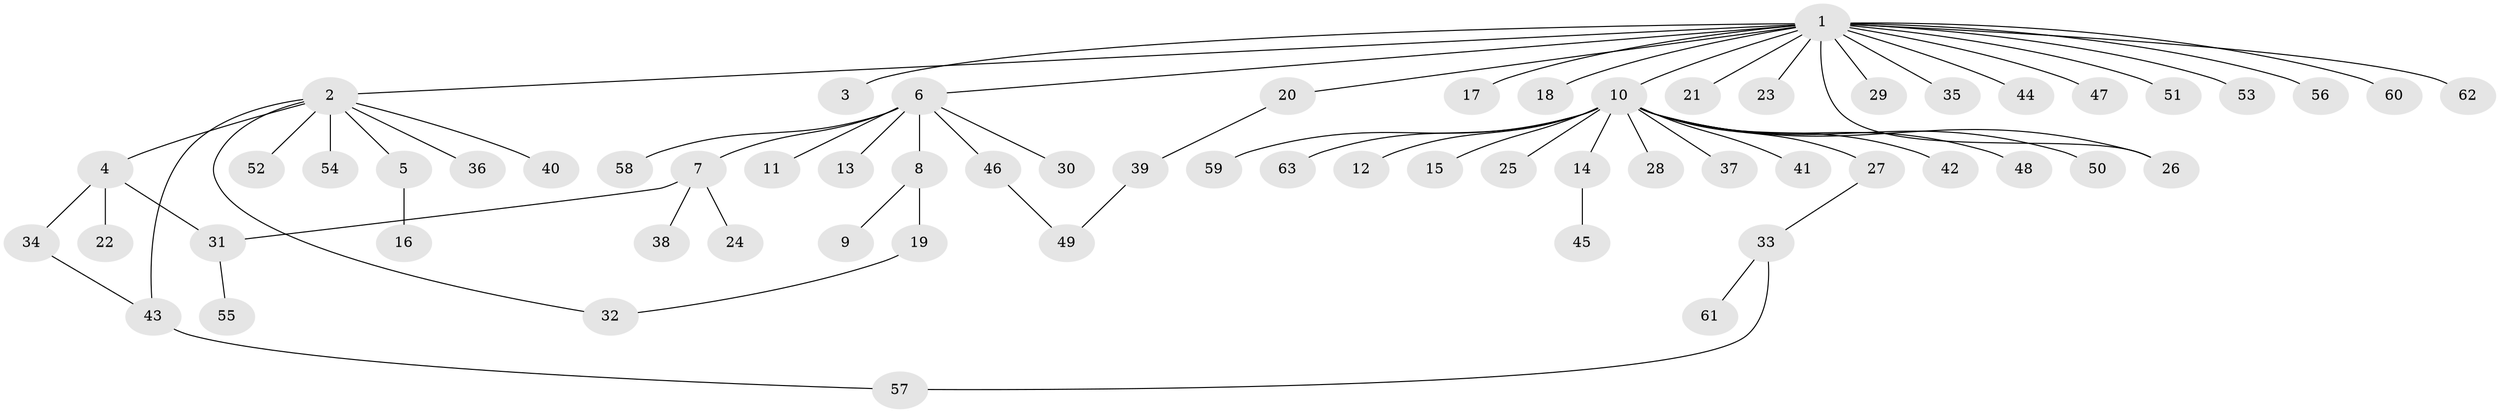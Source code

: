 // original degree distribution, {20: 0.011363636363636364, 10: 0.011363636363636364, 1: 0.625, 5: 0.022727272727272728, 3: 0.07954545454545454, 9: 0.011363636363636364, 4: 0.03409090909090909, 2: 0.19318181818181818, 17: 0.011363636363636364}
// Generated by graph-tools (version 1.1) at 2025/50/03/04/25 22:50:38]
// undirected, 63 vertices, 68 edges
graph export_dot {
  node [color=gray90,style=filled];
  1;
  2;
  3;
  4;
  5;
  6;
  7;
  8;
  9;
  10;
  11;
  12;
  13;
  14;
  15;
  16;
  17;
  18;
  19;
  20;
  21;
  22;
  23;
  24;
  25;
  26;
  27;
  28;
  29;
  30;
  31;
  32;
  33;
  34;
  35;
  36;
  37;
  38;
  39;
  40;
  41;
  42;
  43;
  44;
  45;
  46;
  47;
  48;
  49;
  50;
  51;
  52;
  53;
  54;
  55;
  56;
  57;
  58;
  59;
  60;
  61;
  62;
  63;
  1 -- 2 [weight=1.0];
  1 -- 3 [weight=1.0];
  1 -- 6 [weight=1.0];
  1 -- 10 [weight=1.0];
  1 -- 17 [weight=1.0];
  1 -- 18 [weight=1.0];
  1 -- 20 [weight=1.0];
  1 -- 21 [weight=1.0];
  1 -- 23 [weight=1.0];
  1 -- 26 [weight=1.0];
  1 -- 29 [weight=1.0];
  1 -- 35 [weight=1.0];
  1 -- 44 [weight=1.0];
  1 -- 47 [weight=1.0];
  1 -- 51 [weight=1.0];
  1 -- 53 [weight=1.0];
  1 -- 56 [weight=1.0];
  1 -- 60 [weight=1.0];
  1 -- 62 [weight=1.0];
  2 -- 4 [weight=1.0];
  2 -- 5 [weight=1.0];
  2 -- 32 [weight=1.0];
  2 -- 36 [weight=1.0];
  2 -- 40 [weight=1.0];
  2 -- 43 [weight=1.0];
  2 -- 52 [weight=1.0];
  2 -- 54 [weight=1.0];
  4 -- 22 [weight=1.0];
  4 -- 31 [weight=1.0];
  4 -- 34 [weight=1.0];
  5 -- 16 [weight=1.0];
  6 -- 7 [weight=1.0];
  6 -- 8 [weight=1.0];
  6 -- 11 [weight=1.0];
  6 -- 13 [weight=1.0];
  6 -- 30 [weight=1.0];
  6 -- 46 [weight=1.0];
  6 -- 58 [weight=1.0];
  7 -- 24 [weight=1.0];
  7 -- 31 [weight=1.0];
  7 -- 38 [weight=1.0];
  8 -- 9 [weight=1.0];
  8 -- 19 [weight=1.0];
  10 -- 12 [weight=1.0];
  10 -- 14 [weight=1.0];
  10 -- 15 [weight=1.0];
  10 -- 25 [weight=1.0];
  10 -- 26 [weight=2.0];
  10 -- 27 [weight=1.0];
  10 -- 28 [weight=1.0];
  10 -- 37 [weight=1.0];
  10 -- 41 [weight=1.0];
  10 -- 42 [weight=1.0];
  10 -- 48 [weight=1.0];
  10 -- 50 [weight=1.0];
  10 -- 59 [weight=1.0];
  10 -- 63 [weight=1.0];
  14 -- 45 [weight=1.0];
  19 -- 32 [weight=1.0];
  20 -- 39 [weight=1.0];
  27 -- 33 [weight=1.0];
  31 -- 55 [weight=1.0];
  33 -- 57 [weight=1.0];
  33 -- 61 [weight=1.0];
  34 -- 43 [weight=1.0];
  39 -- 49 [weight=1.0];
  43 -- 57 [weight=1.0];
  46 -- 49 [weight=1.0];
}
